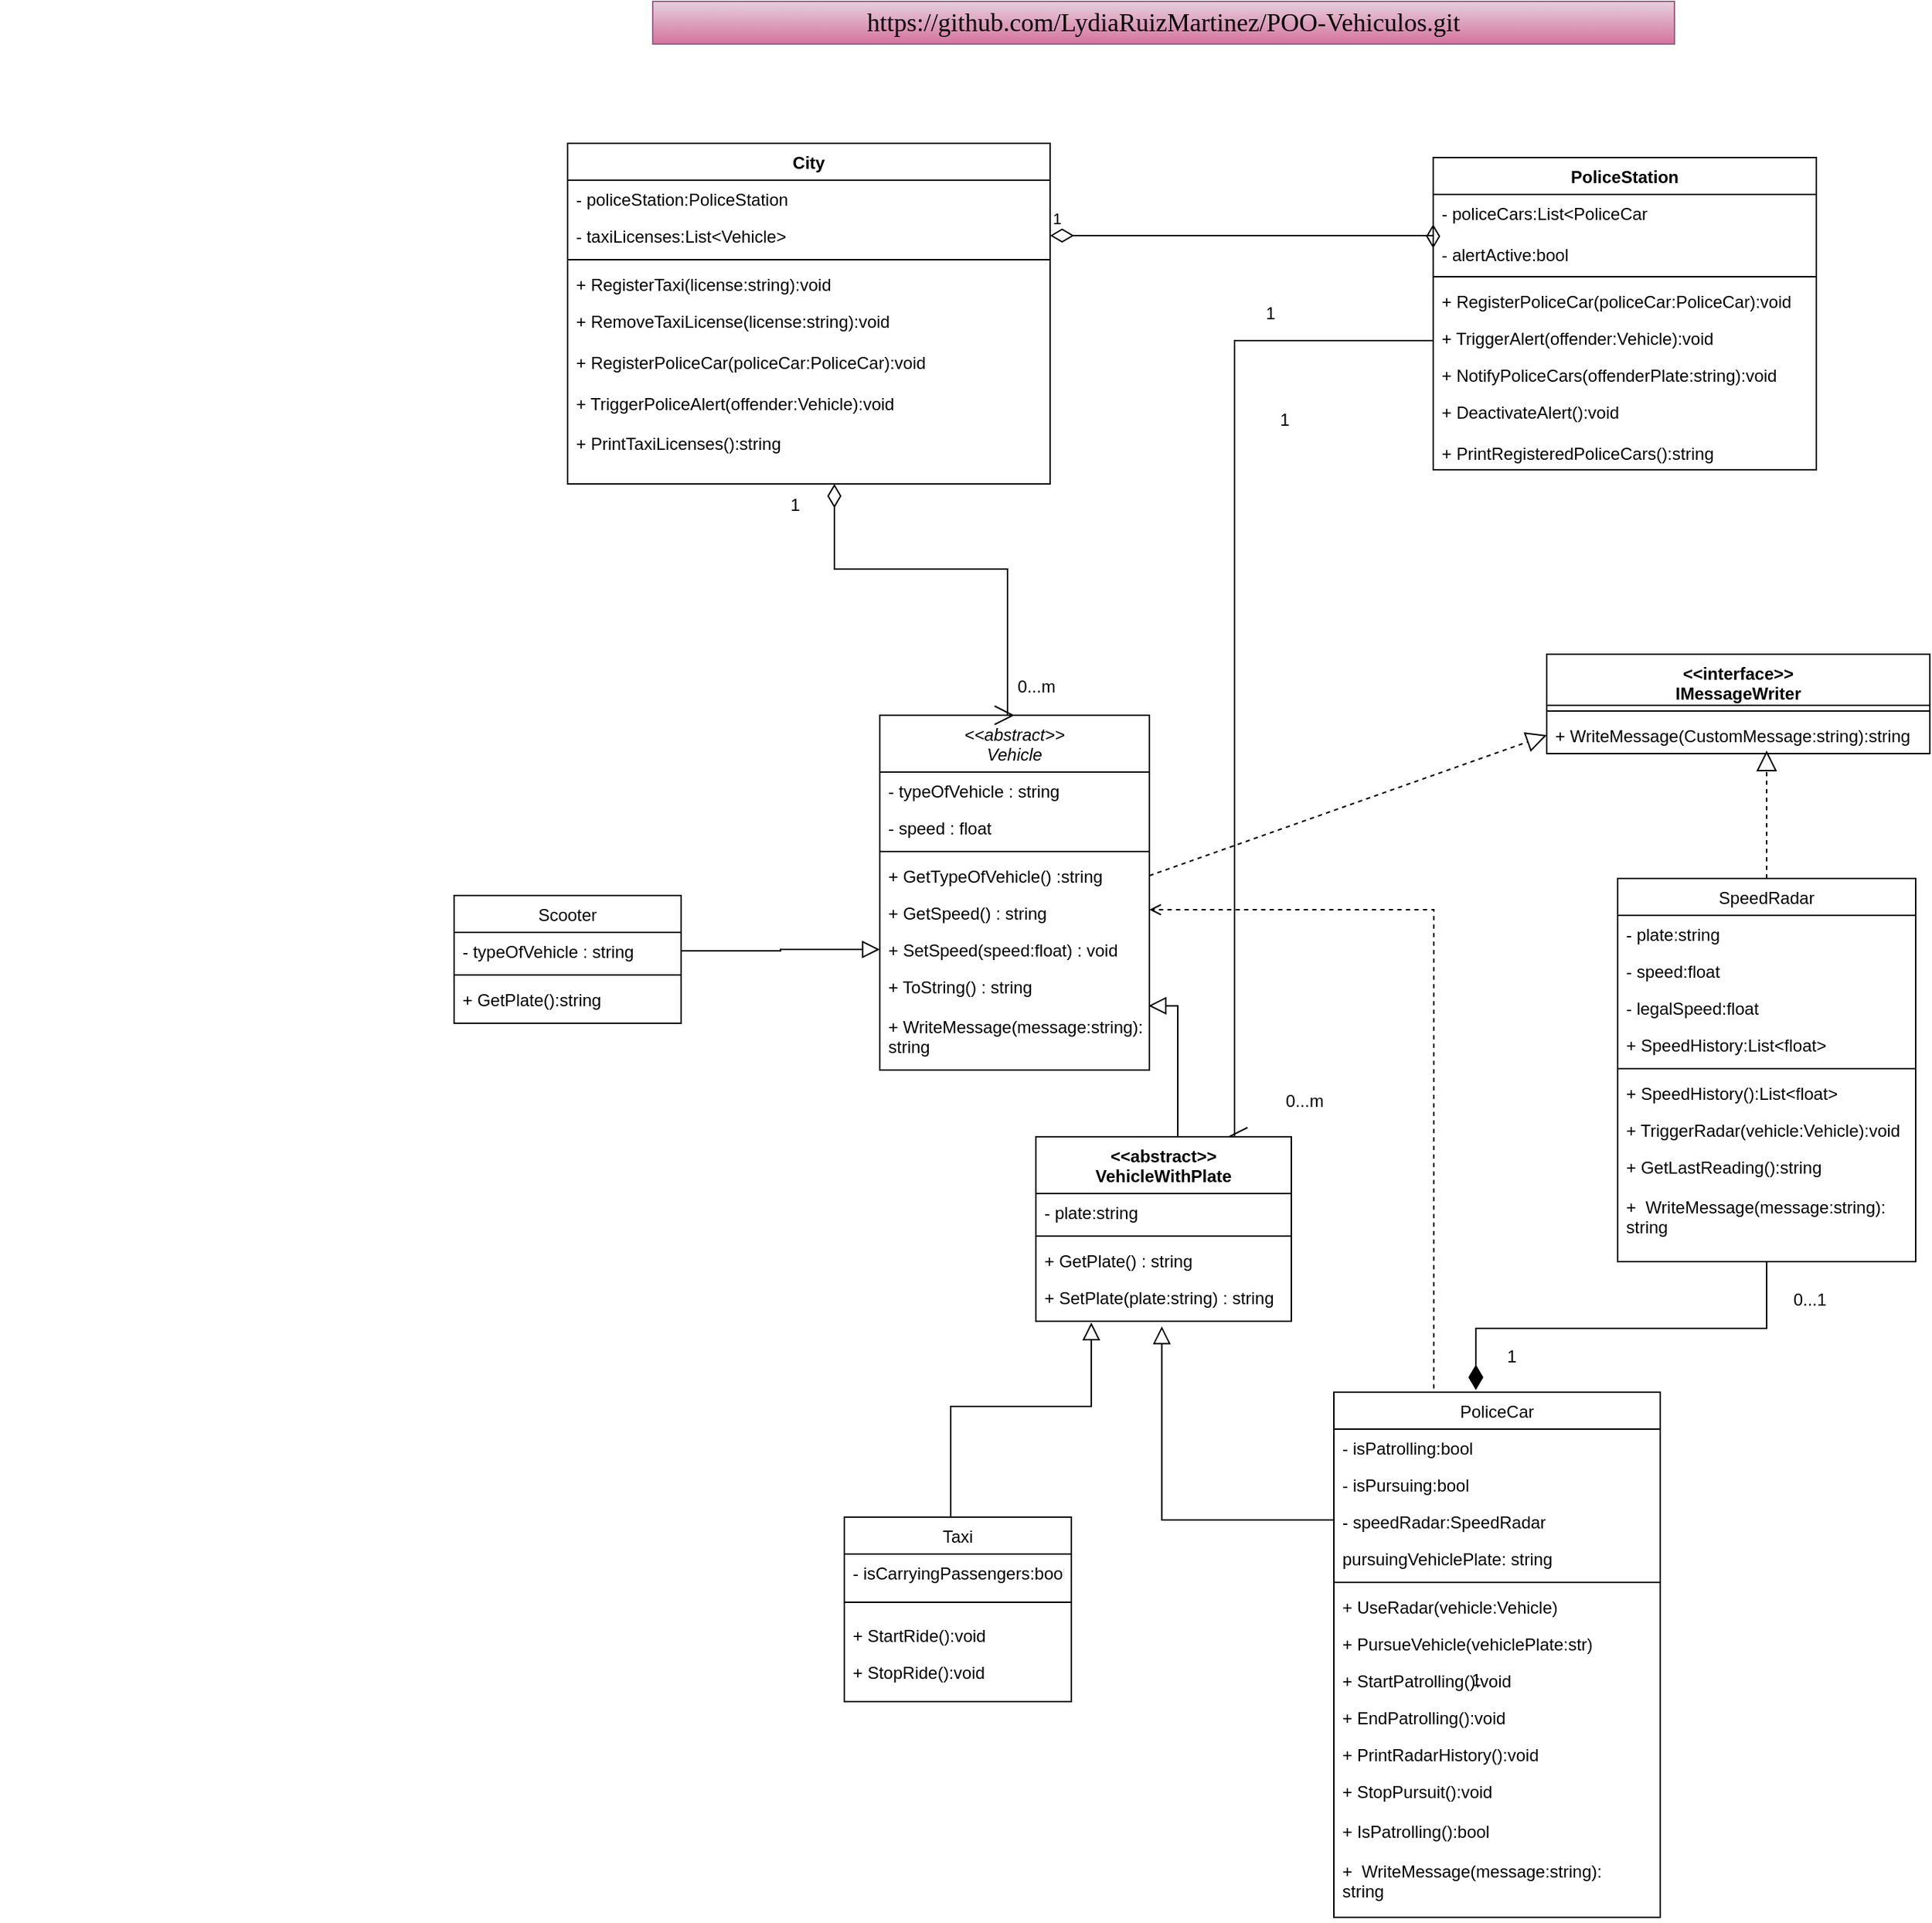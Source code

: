 <mxfile version="24.7.17">
  <diagram id="C5RBs43oDa-KdzZeNtuy" name="Page-1">
    <mxGraphModel dx="4016" dy="2760" grid="1" gridSize="10" guides="1" tooltips="1" connect="1" arrows="1" fold="1" page="1" pageScale="1" pageWidth="827" pageHeight="1169" math="0" shadow="0">
      <root>
        <mxCell id="WIyWlLk6GJQsqaUBKTNV-0" />
        <mxCell id="WIyWlLk6GJQsqaUBKTNV-1" parent="WIyWlLk6GJQsqaUBKTNV-0" />
        <mxCell id="zkfFHV4jXpPFQw0GAbJ--0" value="&lt;&lt;abstract&gt;&gt;&#xa;Vehicle" style="swimlane;fontStyle=2;align=center;verticalAlign=top;childLayout=stackLayout;horizontal=1;startSize=40;horizontalStack=0;resizeParent=1;resizeLast=0;collapsible=1;marginBottom=0;rounded=0;shadow=0;strokeWidth=1;" parent="WIyWlLk6GJQsqaUBKTNV-1" vertex="1">
          <mxGeometry x="140" y="133" width="190" height="250" as="geometry">
            <mxRectangle x="230" y="140" width="160" height="26" as="alternateBounds" />
          </mxGeometry>
        </mxCell>
        <mxCell id="zkfFHV4jXpPFQw0GAbJ--1" value="- typeOfVehicle : string" style="text;align=left;verticalAlign=top;spacingLeft=4;spacingRight=4;overflow=hidden;rotatable=0;points=[[0,0.5],[1,0.5]];portConstraint=eastwest;" parent="zkfFHV4jXpPFQw0GAbJ--0" vertex="1">
          <mxGeometry y="40" width="190" height="26" as="geometry" />
        </mxCell>
        <mxCell id="zkfFHV4jXpPFQw0GAbJ--3" value="- speed : float" style="text;align=left;verticalAlign=top;spacingLeft=4;spacingRight=4;overflow=hidden;rotatable=0;points=[[0,0.5],[1,0.5]];portConstraint=eastwest;rounded=0;shadow=0;html=0;" parent="zkfFHV4jXpPFQw0GAbJ--0" vertex="1">
          <mxGeometry y="66" width="190" height="26" as="geometry" />
        </mxCell>
        <mxCell id="zkfFHV4jXpPFQw0GAbJ--4" value="" style="line;html=1;strokeWidth=1;align=left;verticalAlign=middle;spacingTop=-1;spacingLeft=3;spacingRight=3;rotatable=0;labelPosition=right;points=[];portConstraint=eastwest;" parent="zkfFHV4jXpPFQw0GAbJ--0" vertex="1">
          <mxGeometry y="92" width="190" height="8" as="geometry" />
        </mxCell>
        <mxCell id="zkfFHV4jXpPFQw0GAbJ--5" value="+ GetTypeOfVehicle() :string" style="text;align=left;verticalAlign=top;spacingLeft=4;spacingRight=4;overflow=hidden;rotatable=0;points=[[0,0.5],[1,0.5]];portConstraint=eastwest;" parent="zkfFHV4jXpPFQw0GAbJ--0" vertex="1">
          <mxGeometry y="100" width="190" height="26" as="geometry" />
        </mxCell>
        <mxCell id="Tdw9SRZWMOGVQ2NLU8M8-1" value="+ GetSpeed() : string&#xa;" style="text;align=left;verticalAlign=top;spacingLeft=4;spacingRight=4;overflow=hidden;rotatable=0;points=[[0,0.5],[1,0.5]];portConstraint=eastwest;" parent="zkfFHV4jXpPFQw0GAbJ--0" vertex="1">
          <mxGeometry y="126" width="190" height="26" as="geometry" />
        </mxCell>
        <mxCell id="Tdw9SRZWMOGVQ2NLU8M8-18" value="+ SetSpeed(speed:float) : void" style="text;align=left;verticalAlign=top;spacingLeft=4;spacingRight=4;overflow=hidden;rotatable=0;points=[[0,0.5],[1,0.5]];portConstraint=eastwest;" parent="zkfFHV4jXpPFQw0GAbJ--0" vertex="1">
          <mxGeometry y="152" width="190" height="26" as="geometry" />
        </mxCell>
        <mxCell id="Tdw9SRZWMOGVQ2NLU8M8-2" value="+ ToString() : string&#xa;&#xa;+ WriteMessage(message:string): &#xa;string" style="text;align=left;verticalAlign=top;spacingLeft=4;spacingRight=4;overflow=hidden;rotatable=0;points=[[0,0.5],[1,0.5]];portConstraint=eastwest;" parent="zkfFHV4jXpPFQw0GAbJ--0" vertex="1">
          <mxGeometry y="178" width="190" height="72" as="geometry" />
        </mxCell>
        <mxCell id="zkfFHV4jXpPFQw0GAbJ--6" value="Taxi" style="swimlane;fontStyle=0;align=center;verticalAlign=top;childLayout=stackLayout;horizontal=1;startSize=26;horizontalStack=0;resizeParent=1;resizeLast=0;collapsible=1;marginBottom=0;rounded=0;shadow=0;strokeWidth=1;" parent="WIyWlLk6GJQsqaUBKTNV-1" vertex="1">
          <mxGeometry x="115" y="698" width="160" height="130" as="geometry">
            <mxRectangle x="130" y="380" width="160" height="26" as="alternateBounds" />
          </mxGeometry>
        </mxCell>
        <mxCell id="zkfFHV4jXpPFQw0GAbJ--7" value="- isCarryingPassengers:bool" style="text;align=left;verticalAlign=top;spacingLeft=4;spacingRight=4;overflow=hidden;rotatable=0;points=[[0,0.5],[1,0.5]];portConstraint=eastwest;" parent="zkfFHV4jXpPFQw0GAbJ--6" vertex="1">
          <mxGeometry y="26" width="160" height="24" as="geometry" />
        </mxCell>
        <mxCell id="zkfFHV4jXpPFQw0GAbJ--9" value="" style="line;html=1;strokeWidth=1;align=left;verticalAlign=middle;spacingTop=-1;spacingLeft=3;spacingRight=3;rotatable=0;labelPosition=right;points=[];portConstraint=eastwest;" parent="zkfFHV4jXpPFQw0GAbJ--6" vertex="1">
          <mxGeometry y="50" width="160" height="20" as="geometry" />
        </mxCell>
        <mxCell id="zkfFHV4jXpPFQw0GAbJ--8" value="+ StartRide():void" style="text;align=left;verticalAlign=top;spacingLeft=4;spacingRight=4;overflow=hidden;rotatable=0;points=[[0,0.5],[1,0.5]];portConstraint=eastwest;rounded=0;shadow=0;html=0;" parent="zkfFHV4jXpPFQw0GAbJ--6" vertex="1">
          <mxGeometry y="70" width="160" height="26" as="geometry" />
        </mxCell>
        <mxCell id="zkfFHV4jXpPFQw0GAbJ--11" value="+ StopRide():void" style="text;align=left;verticalAlign=top;spacingLeft=4;spacingRight=4;overflow=hidden;rotatable=0;points=[[0,0.5],[1,0.5]];portConstraint=eastwest;" parent="zkfFHV4jXpPFQw0GAbJ--6" vertex="1">
          <mxGeometry y="96" width="160" height="34" as="geometry" />
        </mxCell>
        <mxCell id="zkfFHV4jXpPFQw0GAbJ--12" value="" style="endArrow=block;endSize=10;endFill=0;shadow=0;strokeWidth=1;rounded=0;curved=0;edgeStyle=elbowEdgeStyle;elbow=vertical;entryX=0.217;entryY=1.03;entryDx=0;entryDy=0;entryPerimeter=0;" parent="WIyWlLk6GJQsqaUBKTNV-1" source="zkfFHV4jXpPFQw0GAbJ--6" target="FYR1o_9sWj_2wDH_Xqjh-13" edge="1">
          <mxGeometry width="160" relative="1" as="geometry">
            <mxPoint x="200" y="203" as="sourcePoint" />
            <mxPoint x="290" y="790" as="targetPoint" />
            <Array as="points">
              <mxPoint x="190" y="620" />
            </Array>
          </mxGeometry>
        </mxCell>
        <mxCell id="Tdw9SRZWMOGVQ2NLU8M8-36" style="edgeStyle=orthogonalEdgeStyle;rounded=0;orthogonalLoop=1;jettySize=auto;html=1;entryX=1;entryY=0.5;entryDx=0;entryDy=0;endArrow=open;endFill=0;dashed=1;exitX=0.306;exitY=0.009;exitDx=0;exitDy=0;exitPerimeter=0;" parent="WIyWlLk6GJQsqaUBKTNV-1" source="zkfFHV4jXpPFQw0GAbJ--13" edge="1">
          <mxGeometry relative="1" as="geometry">
            <Array as="points">
              <mxPoint x="530" y="270" />
            </Array>
            <mxPoint x="520" y="600" as="sourcePoint" />
            <mxPoint x="330" y="270" as="targetPoint" />
          </mxGeometry>
        </mxCell>
        <mxCell id="zkfFHV4jXpPFQw0GAbJ--13" value="PoliceCar" style="swimlane;fontStyle=0;align=center;verticalAlign=top;childLayout=stackLayout;horizontal=1;startSize=26;horizontalStack=0;resizeParent=1;resizeLast=0;collapsible=1;marginBottom=0;rounded=0;shadow=0;strokeWidth=1;" parent="WIyWlLk6GJQsqaUBKTNV-1" vertex="1">
          <mxGeometry x="460" y="610" width="230" height="370" as="geometry">
            <mxRectangle x="340" y="380" width="170" height="26" as="alternateBounds" />
          </mxGeometry>
        </mxCell>
        <mxCell id="Tdw9SRZWMOGVQ2NLU8M8-24" value="- isPatrolling:bool" style="text;align=left;verticalAlign=top;spacingLeft=4;spacingRight=4;overflow=hidden;rotatable=0;points=[[0,0.5],[1,0.5]];portConstraint=eastwest;" parent="zkfFHV4jXpPFQw0GAbJ--13" vertex="1">
          <mxGeometry y="26" width="230" height="26" as="geometry" />
        </mxCell>
        <mxCell id="zkfFHV4jXpPFQw0GAbJ--14" value="- isPursuing:bool" style="text;align=left;verticalAlign=top;spacingLeft=4;spacingRight=4;overflow=hidden;rotatable=0;points=[[0,0.5],[1,0.5]];portConstraint=eastwest;" parent="zkfFHV4jXpPFQw0GAbJ--13" vertex="1">
          <mxGeometry y="52" width="230" height="26" as="geometry" />
        </mxCell>
        <mxCell id="Tdw9SRZWMOGVQ2NLU8M8-34" value="- speedRadar:SpeedRadar" style="text;align=left;verticalAlign=top;spacingLeft=4;spacingRight=4;overflow=hidden;rotatable=0;points=[[0,0.5],[1,0.5]];portConstraint=eastwest;" parent="zkfFHV4jXpPFQw0GAbJ--13" vertex="1">
          <mxGeometry y="78" width="230" height="26" as="geometry" />
        </mxCell>
        <mxCell id="FYR1o_9sWj_2wDH_Xqjh-20" value="pursuingVehiclePlate: string&#xa;" style="text;align=left;verticalAlign=top;spacingLeft=4;spacingRight=4;overflow=hidden;rotatable=0;points=[[0,0.5],[1,0.5]];portConstraint=eastwest;" parent="zkfFHV4jXpPFQw0GAbJ--13" vertex="1">
          <mxGeometry y="104" width="230" height="26" as="geometry" />
        </mxCell>
        <mxCell id="zkfFHV4jXpPFQw0GAbJ--15" value="" style="line;html=1;strokeWidth=1;align=left;verticalAlign=middle;spacingTop=-1;spacingLeft=3;spacingRight=3;rotatable=0;labelPosition=right;points=[];portConstraint=eastwest;" parent="zkfFHV4jXpPFQw0GAbJ--13" vertex="1">
          <mxGeometry y="130" width="230" height="8" as="geometry" />
        </mxCell>
        <mxCell id="Tdw9SRZWMOGVQ2NLU8M8-12" value="+ UseRadar(vehicle:Vehicle)" style="text;align=left;verticalAlign=top;spacingLeft=4;spacingRight=4;overflow=hidden;rotatable=0;points=[[0,0.5],[1,0.5]];portConstraint=eastwest;" parent="zkfFHV4jXpPFQw0GAbJ--13" vertex="1">
          <mxGeometry y="138" width="230" height="26" as="geometry" />
        </mxCell>
        <mxCell id="Tdw9SRZWMOGVQ2NLU8M8-13" value="+ PursueVehicle(vehiclePlate:str)" style="text;align=left;verticalAlign=top;spacingLeft=4;spacingRight=4;overflow=hidden;rotatable=0;points=[[0,0.5],[1,0.5]];portConstraint=eastwest;" parent="zkfFHV4jXpPFQw0GAbJ--13" vertex="1">
          <mxGeometry y="164" width="230" height="26" as="geometry" />
        </mxCell>
        <mxCell id="Tdw9SRZWMOGVQ2NLU8M8-14" value="+ StartPatrolling():void" style="text;align=left;verticalAlign=top;spacingLeft=4;spacingRight=4;overflow=hidden;rotatable=0;points=[[0,0.5],[1,0.5]];portConstraint=eastwest;" parent="zkfFHV4jXpPFQw0GAbJ--13" vertex="1">
          <mxGeometry y="190" width="230" height="26" as="geometry" />
        </mxCell>
        <mxCell id="Tdw9SRZWMOGVQ2NLU8M8-15" value="+ EndPatrolling():void" style="text;align=left;verticalAlign=top;spacingLeft=4;spacingRight=4;overflow=hidden;rotatable=0;points=[[0,0.5],[1,0.5]];portConstraint=eastwest;" parent="zkfFHV4jXpPFQw0GAbJ--13" vertex="1">
          <mxGeometry y="216" width="230" height="26" as="geometry" />
        </mxCell>
        <mxCell id="Tdw9SRZWMOGVQ2NLU8M8-16" value="+ PrintRadarHistory():void" style="text;align=left;verticalAlign=top;spacingLeft=4;spacingRight=4;overflow=hidden;rotatable=0;points=[[0,0.5],[1,0.5]];portConstraint=eastwest;" parent="zkfFHV4jXpPFQw0GAbJ--13" vertex="1">
          <mxGeometry y="242" width="230" height="26" as="geometry" />
        </mxCell>
        <mxCell id="iNS-yqDXoTO4v2bwnHlp-34" value="+ StopPursuit():void&#xa;&#xa;+ IsPatrolling():bool&#xa;&#xa;+  WriteMessage(message:string): &#xa;string" style="text;align=left;verticalAlign=top;spacingLeft=4;spacingRight=4;overflow=hidden;rotatable=0;points=[[0,0.5],[1,0.5]];portConstraint=eastwest;" parent="zkfFHV4jXpPFQw0GAbJ--13" vertex="1">
          <mxGeometry y="268" width="230" height="102" as="geometry" />
        </mxCell>
        <mxCell id="Tdw9SRZWMOGVQ2NLU8M8-35" style="edgeStyle=orthogonalEdgeStyle;rounded=0;orthogonalLoop=1;jettySize=auto;html=1;endArrow=diamondThin;endFill=1;startSize=6;endSize=15;entryX=0.435;entryY=-0.004;entryDx=0;entryDy=0;entryPerimeter=0;" parent="WIyWlLk6GJQsqaUBKTNV-1" source="zkfFHV4jXpPFQw0GAbJ--17" target="zkfFHV4jXpPFQw0GAbJ--13" edge="1">
          <mxGeometry relative="1" as="geometry">
            <mxPoint x="560" y="600" as="targetPoint" />
            <Array as="points">
              <mxPoint x="560" y="565" />
            </Array>
          </mxGeometry>
        </mxCell>
        <mxCell id="zkfFHV4jXpPFQw0GAbJ--17" value="SpeedRadar" style="swimlane;fontStyle=0;align=center;verticalAlign=top;childLayout=stackLayout;horizontal=1;startSize=26;horizontalStack=0;resizeParent=1;resizeLast=0;collapsible=1;marginBottom=0;rounded=0;shadow=0;strokeWidth=1;" parent="WIyWlLk6GJQsqaUBKTNV-1" vertex="1">
          <mxGeometry x="660" y="248" width="210" height="270" as="geometry">
            <mxRectangle x="550" y="140" width="160" height="26" as="alternateBounds" />
          </mxGeometry>
        </mxCell>
        <mxCell id="zkfFHV4jXpPFQw0GAbJ--18" value="- plate:string" style="text;align=left;verticalAlign=top;spacingLeft=4;spacingRight=4;overflow=hidden;rotatable=0;points=[[0,0.5],[1,0.5]];portConstraint=eastwest;" parent="zkfFHV4jXpPFQw0GAbJ--17" vertex="1">
          <mxGeometry y="26" width="210" height="26" as="geometry" />
        </mxCell>
        <mxCell id="zkfFHV4jXpPFQw0GAbJ--19" value="- speed:float" style="text;align=left;verticalAlign=top;spacingLeft=4;spacingRight=4;overflow=hidden;rotatable=0;points=[[0,0.5],[1,0.5]];portConstraint=eastwest;rounded=0;shadow=0;html=0;" parent="zkfFHV4jXpPFQw0GAbJ--17" vertex="1">
          <mxGeometry y="52" width="210" height="26" as="geometry" />
        </mxCell>
        <mxCell id="zkfFHV4jXpPFQw0GAbJ--20" value="- legalSpeed:float" style="text;align=left;verticalAlign=top;spacingLeft=4;spacingRight=4;overflow=hidden;rotatable=0;points=[[0,0.5],[1,0.5]];portConstraint=eastwest;rounded=0;shadow=0;html=0;" parent="zkfFHV4jXpPFQw0GAbJ--17" vertex="1">
          <mxGeometry y="78" width="210" height="26" as="geometry" />
        </mxCell>
        <mxCell id="zkfFHV4jXpPFQw0GAbJ--21" value="+ SpeedHistory:List&lt;float&gt;" style="text;align=left;verticalAlign=top;spacingLeft=4;spacingRight=4;overflow=hidden;rotatable=0;points=[[0,0.5],[1,0.5]];portConstraint=eastwest;rounded=0;shadow=0;html=0;" parent="zkfFHV4jXpPFQw0GAbJ--17" vertex="1">
          <mxGeometry y="104" width="210" height="26" as="geometry" />
        </mxCell>
        <mxCell id="zkfFHV4jXpPFQw0GAbJ--23" value="" style="line;html=1;strokeWidth=1;align=left;verticalAlign=middle;spacingTop=-1;spacingLeft=3;spacingRight=3;rotatable=0;labelPosition=right;points=[];portConstraint=eastwest;" parent="zkfFHV4jXpPFQw0GAbJ--17" vertex="1">
          <mxGeometry y="130" width="210" height="8" as="geometry" />
        </mxCell>
        <mxCell id="zkfFHV4jXpPFQw0GAbJ--22" value="+ SpeedHistory():List&lt;float&gt;" style="text;align=left;verticalAlign=top;spacingLeft=4;spacingRight=4;overflow=hidden;rotatable=0;points=[[0,0.5],[1,0.5]];portConstraint=eastwest;rounded=0;shadow=0;html=0;" parent="zkfFHV4jXpPFQw0GAbJ--17" vertex="1">
          <mxGeometry y="138" width="210" height="26" as="geometry" />
        </mxCell>
        <mxCell id="zkfFHV4jXpPFQw0GAbJ--25" value="+ TriggerRadar(vehicle:Vehicle):void" style="text;align=left;verticalAlign=top;spacingLeft=4;spacingRight=4;overflow=hidden;rotatable=0;points=[[0,0.5],[1,0.5]];portConstraint=eastwest;" parent="zkfFHV4jXpPFQw0GAbJ--17" vertex="1">
          <mxGeometry y="164" width="210" height="26" as="geometry" />
        </mxCell>
        <mxCell id="Tdw9SRZWMOGVQ2NLU8M8-19" value="+ GetLastReading():string&#xa;&#xa;+  WriteMessage(message:string): &#xa;string&#xa;" style="text;align=left;verticalAlign=top;spacingLeft=4;spacingRight=4;overflow=hidden;rotatable=0;points=[[0,0.5],[1,0.5]];portConstraint=eastwest;" parent="zkfFHV4jXpPFQw0GAbJ--17" vertex="1">
          <mxGeometry y="190" width="210" height="80" as="geometry" />
        </mxCell>
        <mxCell id="Tdw9SRZWMOGVQ2NLU8M8-5" value="&amp;lt;&amp;lt;interface&amp;gt;&amp;gt;&lt;div&gt;IMessageWriter&lt;/div&gt;" style="swimlane;fontStyle=1;align=center;verticalAlign=top;childLayout=stackLayout;horizontal=1;startSize=36;horizontalStack=0;resizeParent=1;resizeParentMax=0;resizeLast=0;collapsible=1;marginBottom=0;whiteSpace=wrap;html=1;" parent="WIyWlLk6GJQsqaUBKTNV-1" vertex="1">
          <mxGeometry x="610" y="90" width="270" height="70" as="geometry" />
        </mxCell>
        <mxCell id="Tdw9SRZWMOGVQ2NLU8M8-7" value="" style="line;strokeWidth=1;fillColor=none;align=left;verticalAlign=middle;spacingTop=-1;spacingLeft=3;spacingRight=3;rotatable=0;labelPosition=right;points=[];portConstraint=eastwest;strokeColor=inherit;" parent="Tdw9SRZWMOGVQ2NLU8M8-5" vertex="1">
          <mxGeometry y="36" width="270" height="8" as="geometry" />
        </mxCell>
        <mxCell id="Tdw9SRZWMOGVQ2NLU8M8-8" value="+ WriteMessage(CustomMessage:string):string" style="text;strokeColor=none;fillColor=none;align=left;verticalAlign=top;spacingLeft=4;spacingRight=4;overflow=hidden;rotatable=0;points=[[0,0.5],[1,0.5]];portConstraint=eastwest;whiteSpace=wrap;html=1;" parent="Tdw9SRZWMOGVQ2NLU8M8-5" vertex="1">
          <mxGeometry y="44" width="270" height="26" as="geometry" />
        </mxCell>
        <mxCell id="Tdw9SRZWMOGVQ2NLU8M8-20" value="PoliceStation" style="swimlane;fontStyle=1;align=center;verticalAlign=top;childLayout=stackLayout;horizontal=1;startSize=26;horizontalStack=0;resizeParent=1;resizeParentMax=0;resizeLast=0;collapsible=1;marginBottom=0;whiteSpace=wrap;html=1;" parent="WIyWlLk6GJQsqaUBKTNV-1" vertex="1">
          <mxGeometry x="530" y="-260" width="270" height="220" as="geometry" />
        </mxCell>
        <mxCell id="Tdw9SRZWMOGVQ2NLU8M8-21" value="- policeCars:List&amp;lt;PoliceCar&lt;div&gt;&lt;br&gt;&lt;/div&gt;&lt;div&gt;- alertActive:bool&lt;/div&gt;" style="text;strokeColor=none;fillColor=none;align=left;verticalAlign=top;spacingLeft=4;spacingRight=4;overflow=hidden;rotatable=0;points=[[0,0.5],[1,0.5]];portConstraint=eastwest;whiteSpace=wrap;html=1;" parent="Tdw9SRZWMOGVQ2NLU8M8-20" vertex="1">
          <mxGeometry y="26" width="270" height="54" as="geometry" />
        </mxCell>
        <mxCell id="Tdw9SRZWMOGVQ2NLU8M8-22" value="" style="line;strokeWidth=1;fillColor=none;align=left;verticalAlign=middle;spacingTop=-1;spacingLeft=3;spacingRight=3;rotatable=0;labelPosition=right;points=[];portConstraint=eastwest;strokeColor=inherit;" parent="Tdw9SRZWMOGVQ2NLU8M8-20" vertex="1">
          <mxGeometry y="80" width="270" height="8" as="geometry" />
        </mxCell>
        <mxCell id="iNS-yqDXoTO4v2bwnHlp-31" value="+ RegisterPoliceCar(policeCar:PoliceCar):void" style="text;align=left;verticalAlign=top;spacingLeft=4;spacingRight=4;overflow=hidden;rotatable=0;points=[[0,0.5],[1,0.5]];portConstraint=eastwest;" parent="Tdw9SRZWMOGVQ2NLU8M8-20" vertex="1">
          <mxGeometry y="88" width="270" height="26" as="geometry" />
        </mxCell>
        <mxCell id="iNS-yqDXoTO4v2bwnHlp-32" value="+ TriggerAlert(offender:Vehicle):void" style="text;align=left;verticalAlign=top;spacingLeft=4;spacingRight=4;overflow=hidden;rotatable=0;points=[[0,0.5],[1,0.5]];portConstraint=eastwest;" parent="Tdw9SRZWMOGVQ2NLU8M8-20" vertex="1">
          <mxGeometry y="114" width="270" height="26" as="geometry" />
        </mxCell>
        <mxCell id="HIWES7zEq5GttDM-q2rz-0" value="+ NotifyPoliceCars(offenderPlate:string):void" style="text;strokeColor=none;fillColor=none;align=left;verticalAlign=top;spacingLeft=4;spacingRight=4;overflow=hidden;rotatable=0;points=[[0,0.5],[1,0.5]];portConstraint=eastwest;whiteSpace=wrap;html=1;" parent="Tdw9SRZWMOGVQ2NLU8M8-20" vertex="1">
          <mxGeometry y="140" width="270" height="26" as="geometry" />
        </mxCell>
        <mxCell id="HIWES7zEq5GttDM-q2rz-3" value="+ DeactivateAlert():void&lt;div&gt;&lt;br&gt;&lt;/div&gt;&lt;div&gt;+ PrintRegisteredPoliceCars():string&lt;br&gt;&lt;/div&gt;" style="text;strokeColor=none;fillColor=none;align=left;verticalAlign=top;spacingLeft=4;spacingRight=4;overflow=hidden;rotatable=0;points=[[0,0.5],[1,0.5]];portConstraint=eastwest;whiteSpace=wrap;html=1;" parent="Tdw9SRZWMOGVQ2NLU8M8-20" vertex="1">
          <mxGeometry y="166" width="270" height="54" as="geometry" />
        </mxCell>
        <mxCell id="iNS-yqDXoTO4v2bwnHlp-13" style="edgeStyle=orthogonalEdgeStyle;rounded=0;orthogonalLoop=1;jettySize=auto;html=1;endArrow=open;endFill=0;endSize=12;startSize=14;startArrow=diamondThin;startFill=0;entryX=0.5;entryY=0;entryDx=0;entryDy=0;" parent="WIyWlLk6GJQsqaUBKTNV-1" source="Tdw9SRZWMOGVQ2NLU8M8-25" target="zkfFHV4jXpPFQw0GAbJ--0" edge="1">
          <mxGeometry relative="1" as="geometry">
            <mxPoint x="230" y="130" as="targetPoint" />
            <Array as="points">
              <mxPoint x="108" y="30" />
              <mxPoint x="230" y="30" />
            </Array>
          </mxGeometry>
        </mxCell>
        <mxCell id="Tdw9SRZWMOGVQ2NLU8M8-25" value="City" style="swimlane;fontStyle=1;align=center;verticalAlign=top;childLayout=stackLayout;horizontal=1;startSize=26;horizontalStack=0;resizeParent=1;resizeParentMax=0;resizeLast=0;collapsible=1;marginBottom=0;whiteSpace=wrap;html=1;" parent="WIyWlLk6GJQsqaUBKTNV-1" vertex="1">
          <mxGeometry x="-80" y="-270" width="340" height="240" as="geometry" />
        </mxCell>
        <mxCell id="Tdw9SRZWMOGVQ2NLU8M8-26" value="- policeStation:PoliceStation" style="text;strokeColor=none;fillColor=none;align=left;verticalAlign=top;spacingLeft=4;spacingRight=4;overflow=hidden;rotatable=0;points=[[0,0.5],[1,0.5]];portConstraint=eastwest;whiteSpace=wrap;html=1;" parent="Tdw9SRZWMOGVQ2NLU8M8-25" vertex="1">
          <mxGeometry y="26" width="340" height="26" as="geometry" />
        </mxCell>
        <mxCell id="Tdw9SRZWMOGVQ2NLU8M8-29" value="- taxiLicenses:List&amp;lt;Vehicle&amp;gt;" style="text;strokeColor=none;fillColor=none;align=left;verticalAlign=top;spacingLeft=4;spacingRight=4;overflow=hidden;rotatable=0;points=[[0,0.5],[1,0.5]];portConstraint=eastwest;whiteSpace=wrap;html=1;" parent="Tdw9SRZWMOGVQ2NLU8M8-25" vertex="1">
          <mxGeometry y="52" width="340" height="26" as="geometry" />
        </mxCell>
        <mxCell id="Tdw9SRZWMOGVQ2NLU8M8-27" value="" style="line;strokeWidth=1;fillColor=none;align=left;verticalAlign=middle;spacingTop=-1;spacingLeft=3;spacingRight=3;rotatable=0;labelPosition=right;points=[];portConstraint=eastwest;strokeColor=inherit;" parent="Tdw9SRZWMOGVQ2NLU8M8-25" vertex="1">
          <mxGeometry y="78" width="340" height="8" as="geometry" />
        </mxCell>
        <mxCell id="HIWES7zEq5GttDM-q2rz-1" value="+ RegisterTaxi(license:string):void" style="text;strokeColor=none;fillColor=none;align=left;verticalAlign=top;spacingLeft=4;spacingRight=4;overflow=hidden;rotatable=0;points=[[0,0.5],[1,0.5]];portConstraint=eastwest;whiteSpace=wrap;html=1;" parent="Tdw9SRZWMOGVQ2NLU8M8-25" vertex="1">
          <mxGeometry y="86" width="340" height="26" as="geometry" />
        </mxCell>
        <mxCell id="HIWES7zEq5GttDM-q2rz-2" value="+ RemoveTaxiLicense(license:string):void&lt;div&gt;&lt;br&gt;&lt;div&gt;+ RegisterPoliceCar(policeCar:PoliceCar):void&lt;br&gt;&lt;/div&gt;&lt;/div&gt;&lt;div&gt;&lt;br&gt;&lt;/div&gt;&lt;div&gt;+ TriggerPoliceAlert(offender:Vehicle):void&lt;br&gt;&lt;/div&gt;&lt;div&gt;&lt;br&gt;&lt;/div&gt;&lt;div&gt;+ PrintTaxiLicenses():string&lt;br&gt;&lt;/div&gt;" style="text;strokeColor=none;fillColor=none;align=left;verticalAlign=top;spacingLeft=4;spacingRight=4;overflow=hidden;rotatable=0;points=[[0,0.5],[1,0.5]];portConstraint=eastwest;whiteSpace=wrap;html=1;" parent="Tdw9SRZWMOGVQ2NLU8M8-25" vertex="1">
          <mxGeometry y="112" width="340" height="128" as="geometry" />
        </mxCell>
        <mxCell id="Tdw9SRZWMOGVQ2NLU8M8-40" value="" style="endArrow=block;dashed=1;endFill=0;endSize=12;html=1;rounded=0;exitX=1;exitY=0.5;exitDx=0;exitDy=0;entryX=0;entryY=0.5;entryDx=0;entryDy=0;" parent="WIyWlLk6GJQsqaUBKTNV-1" source="zkfFHV4jXpPFQw0GAbJ--5" target="Tdw9SRZWMOGVQ2NLU8M8-8" edge="1">
          <mxGeometry width="160" relative="1" as="geometry">
            <mxPoint x="560" y="350" as="sourcePoint" />
            <mxPoint x="720" y="350" as="targetPoint" />
            <Array as="points" />
          </mxGeometry>
        </mxCell>
        <mxCell id="Tdw9SRZWMOGVQ2NLU8M8-41" value="" style="endArrow=block;dashed=1;endFill=0;endSize=12;html=1;rounded=0;exitX=0.5;exitY=0;exitDx=0;exitDy=0;entryX=0.574;entryY=0.918;entryDx=0;entryDy=0;entryPerimeter=0;" parent="WIyWlLk6GJQsqaUBKTNV-1" source="zkfFHV4jXpPFQw0GAbJ--17" target="Tdw9SRZWMOGVQ2NLU8M8-8" edge="1">
          <mxGeometry width="160" relative="1" as="geometry">
            <mxPoint x="560" y="350" as="sourcePoint" />
            <mxPoint x="760" y="147" as="targetPoint" />
          </mxGeometry>
        </mxCell>
        <mxCell id="Tdw9SRZWMOGVQ2NLU8M8-42" value="1" style="endArrow=none;html=1;endSize=12;startArrow=diamondThin;startSize=14;startFill=0;edgeStyle=orthogonalEdgeStyle;align=left;verticalAlign=bottom;rounded=0;exitX=1;exitY=0.5;exitDx=0;exitDy=0;endFill=0;" parent="WIyWlLk6GJQsqaUBKTNV-1" source="Tdw9SRZWMOGVQ2NLU8M8-29" edge="1">
          <mxGeometry x="-1" y="3" relative="1" as="geometry">
            <mxPoint x="390" y="210" as="sourcePoint" />
            <mxPoint x="530" y="-205" as="targetPoint" />
          </mxGeometry>
        </mxCell>
        <mxCell id="FYR1o_9sWj_2wDH_Xqjh-1" value="" style="endArrow=open;html=1;endSize=12;startArrow=diamondThin;startSize=14;startFill=0;edgeStyle=orthogonalEdgeStyle;align=left;verticalAlign=bottom;rounded=0;entryX=0.75;entryY=0;entryDx=0;entryDy=0;exitX=0;exitY=0.5;exitDx=0;exitDy=0;" parent="WIyWlLk6GJQsqaUBKTNV-1" target="FYR1o_9sWj_2wDH_Xqjh-2" edge="1">
          <mxGeometry x="-1" y="3" relative="1" as="geometry">
            <mxPoint x="529.96" y="-213" as="sourcePoint" />
            <mxPoint x="429.96" y="350" as="targetPoint" />
            <Array as="points">
              <mxPoint x="530" y="-131" />
              <mxPoint x="390" y="-131" />
              <mxPoint x="390" y="430" />
            </Array>
          </mxGeometry>
        </mxCell>
        <mxCell id="FYR1o_9sWj_2wDH_Xqjh-11" style="edgeStyle=orthogonalEdgeStyle;rounded=0;orthogonalLoop=1;jettySize=auto;html=1;endArrow=block;endFill=0;strokeWidth=1;endSize=10;entryX=0.997;entryY=0.371;entryDx=0;entryDy=0;entryPerimeter=0;" parent="WIyWlLk6GJQsqaUBKTNV-1" source="FYR1o_9sWj_2wDH_Xqjh-2" target="Tdw9SRZWMOGVQ2NLU8M8-2" edge="1">
          <mxGeometry relative="1" as="geometry">
            <mxPoint x="300" y="324" as="targetPoint" />
            <Array as="points">
              <mxPoint x="350" y="338" />
            </Array>
          </mxGeometry>
        </mxCell>
        <mxCell id="FYR1o_9sWj_2wDH_Xqjh-2" value="&amp;lt;&amp;lt;abstract&amp;gt;&amp;gt;&lt;div&gt;VehicleWithPlate&lt;/div&gt;" style="swimlane;fontStyle=1;align=center;verticalAlign=top;childLayout=stackLayout;horizontal=1;startSize=40;horizontalStack=0;resizeParent=1;resizeParentMax=0;resizeLast=0;collapsible=1;marginBottom=0;whiteSpace=wrap;html=1;" parent="WIyWlLk6GJQsqaUBKTNV-1" vertex="1">
          <mxGeometry x="250" y="430" width="180" height="130" as="geometry" />
        </mxCell>
        <mxCell id="FYR1o_9sWj_2wDH_Xqjh-3" value="- plate:string" style="text;strokeColor=none;fillColor=none;align=left;verticalAlign=top;spacingLeft=4;spacingRight=4;overflow=hidden;rotatable=0;points=[[0,0.5],[1,0.5]];portConstraint=eastwest;whiteSpace=wrap;html=1;" parent="FYR1o_9sWj_2wDH_Xqjh-2" vertex="1">
          <mxGeometry y="40" width="180" height="26" as="geometry" />
        </mxCell>
        <mxCell id="FYR1o_9sWj_2wDH_Xqjh-4" value="" style="line;strokeWidth=1;fillColor=none;align=left;verticalAlign=middle;spacingTop=-1;spacingLeft=3;spacingRight=3;rotatable=0;labelPosition=right;points=[];portConstraint=eastwest;strokeColor=inherit;" parent="FYR1o_9sWj_2wDH_Xqjh-2" vertex="1">
          <mxGeometry y="66" width="180" height="8" as="geometry" />
        </mxCell>
        <mxCell id="Tdw9SRZWMOGVQ2NLU8M8-0" value="+ GetPlate() : string" style="text;align=left;verticalAlign=top;spacingLeft=4;spacingRight=4;overflow=hidden;rotatable=0;points=[[0,0.5],[1,0.5]];portConstraint=eastwest;" parent="FYR1o_9sWj_2wDH_Xqjh-2" vertex="1">
          <mxGeometry y="74" width="180" height="26" as="geometry" />
        </mxCell>
        <mxCell id="FYR1o_9sWj_2wDH_Xqjh-13" value="+ SetPlate(plate:string) : string" style="text;align=left;verticalAlign=top;spacingLeft=4;spacingRight=4;overflow=hidden;rotatable=0;points=[[0,0.5],[1,0.5]];portConstraint=eastwest;" parent="FYR1o_9sWj_2wDH_Xqjh-2" vertex="1">
          <mxGeometry y="100" width="180" height="30" as="geometry" />
        </mxCell>
        <mxCell id="FYR1o_9sWj_2wDH_Xqjh-18" style="edgeStyle=orthogonalEdgeStyle;rounded=0;orthogonalLoop=1;jettySize=auto;html=1;entryX=0;entryY=0.5;entryDx=0;entryDy=0;endArrow=block;endFill=0;endSize=10;exitX=1;exitY=0.5;exitDx=0;exitDy=0;" parent="WIyWlLk6GJQsqaUBKTNV-1" target="Tdw9SRZWMOGVQ2NLU8M8-18" edge="1" source="YIaYxz9BobofacaA9AY7-10">
          <mxGeometry relative="1" as="geometry">
            <mxPoint x="30" y="450" as="sourcePoint" />
          </mxGeometry>
        </mxCell>
        <mxCell id="iNS-yqDXoTO4v2bwnHlp-21" value="1" style="text;html=1;align=center;verticalAlign=middle;resizable=0;points=[];autosize=1;strokeColor=none;fillColor=none;" parent="WIyWlLk6GJQsqaUBKTNV-1" vertex="1">
          <mxGeometry x="65" y="-30" width="30" height="30" as="geometry" />
        </mxCell>
        <mxCell id="iNS-yqDXoTO4v2bwnHlp-22" value="0...m" style="text;html=1;align=center;verticalAlign=middle;resizable=0;points=[];autosize=1;strokeColor=none;fillColor=none;" parent="WIyWlLk6GJQsqaUBKTNV-1" vertex="1">
          <mxGeometry x="225" y="98" width="50" height="30" as="geometry" />
        </mxCell>
        <mxCell id="iNS-yqDXoTO4v2bwnHlp-27" value="1" style="text;html=1;align=center;verticalAlign=middle;resizable=0;points=[];autosize=1;strokeColor=none;fillColor=none;" parent="WIyWlLk6GJQsqaUBKTNV-1" vertex="1">
          <mxGeometry x="545" y="798" width="30" height="30" as="geometry" />
        </mxCell>
        <mxCell id="iNS-yqDXoTO4v2bwnHlp-29" value="1" style="text;html=1;align=center;verticalAlign=middle;resizable=0;points=[];autosize=1;strokeColor=none;fillColor=none;" parent="WIyWlLk6GJQsqaUBKTNV-1" vertex="1">
          <mxGeometry x="400" y="-165" width="30" height="30" as="geometry" />
        </mxCell>
        <mxCell id="HIWES7zEq5GttDM-q2rz-4" value="0...m" style="text;html=1;align=center;verticalAlign=middle;resizable=0;points=[];autosize=1;strokeColor=none;fillColor=none;" parent="WIyWlLk6GJQsqaUBKTNV-1" vertex="1">
          <mxGeometry x="414" y="390" width="50" height="30" as="geometry" />
        </mxCell>
        <mxCell id="YIaYxz9BobofacaA9AY7-9" value="Scooter" style="swimlane;fontStyle=0;align=center;verticalAlign=top;childLayout=stackLayout;horizontal=1;startSize=26;horizontalStack=0;resizeParent=1;resizeLast=0;collapsible=1;marginBottom=0;rounded=0;shadow=0;strokeWidth=1;" vertex="1" parent="WIyWlLk6GJQsqaUBKTNV-1">
          <mxGeometry x="-160" y="260" width="160" height="90" as="geometry">
            <mxRectangle x="130" y="380" width="160" height="26" as="alternateBounds" />
          </mxGeometry>
        </mxCell>
        <mxCell id="YIaYxz9BobofacaA9AY7-10" value="- typeOfVehicle : string" style="text;align=left;verticalAlign=top;spacingLeft=4;spacingRight=4;overflow=hidden;rotatable=0;points=[[0,0.5],[1,0.5]];portConstraint=eastwest;" vertex="1" parent="YIaYxz9BobofacaA9AY7-9">
          <mxGeometry y="26" width="160" height="26" as="geometry" />
        </mxCell>
        <mxCell id="YIaYxz9BobofacaA9AY7-11" value="" style="line;html=1;strokeWidth=1;align=left;verticalAlign=middle;spacingTop=-1;spacingLeft=3;spacingRight=3;rotatable=0;labelPosition=right;points=[];portConstraint=eastwest;" vertex="1" parent="YIaYxz9BobofacaA9AY7-9">
          <mxGeometry y="52" width="160" height="8" as="geometry" />
        </mxCell>
        <mxCell id="YIaYxz9BobofacaA9AY7-12" value="+ GetPlate():string" style="text;align=left;verticalAlign=top;spacingLeft=4;spacingRight=4;overflow=hidden;rotatable=0;points=[[0,0.5],[1,0.5]];portConstraint=eastwest;rounded=0;shadow=0;html=0;" vertex="1" parent="YIaYxz9BobofacaA9AY7-9">
          <mxGeometry y="60" width="160" height="26" as="geometry" />
        </mxCell>
        <mxCell id="zkfFHV4jXpPFQw0GAbJ--16" value="" style="endArrow=block;endSize=10;endFill=0;shadow=0;strokeWidth=1;rounded=0;curved=0;edgeStyle=elbowEdgeStyle;elbow=vertical;entryX=0.493;entryY=1.119;entryDx=0;entryDy=0;entryPerimeter=0;exitX=0;exitY=0.5;exitDx=0;exitDy=0;" parent="WIyWlLk6GJQsqaUBKTNV-1" source="Tdw9SRZWMOGVQ2NLU8M8-13" target="FYR1o_9sWj_2wDH_Xqjh-13" edge="1">
          <mxGeometry width="160" relative="1" as="geometry">
            <mxPoint x="320" y="840" as="sourcePoint" />
            <mxPoint x="340" y="590" as="targetPoint" />
            <Array as="points">
              <mxPoint x="400" y="700" />
            </Array>
          </mxGeometry>
        </mxCell>
        <mxCell id="YIaYxz9BobofacaA9AY7-14" value="1" style="text;html=1;align=center;verticalAlign=middle;resizable=0;points=[];autosize=1;strokeColor=none;fillColor=none;" vertex="1" parent="WIyWlLk6GJQsqaUBKTNV-1">
          <mxGeometry x="410" y="-90" width="30" height="30" as="geometry" />
        </mxCell>
        <mxCell id="YIaYxz9BobofacaA9AY7-15" value="1" style="text;html=1;align=center;verticalAlign=middle;resizable=0;points=[];autosize=1;strokeColor=none;fillColor=none;" vertex="1" parent="WIyWlLk6GJQsqaUBKTNV-1">
          <mxGeometry x="570" y="570" width="30" height="30" as="geometry" />
        </mxCell>
        <mxCell id="YIaYxz9BobofacaA9AY7-16" value="0...1" style="text;html=1;align=center;verticalAlign=middle;resizable=0;points=[];autosize=1;strokeColor=none;fillColor=none;" vertex="1" parent="WIyWlLk6GJQsqaUBKTNV-1">
          <mxGeometry x="770" y="530" width="50" height="30" as="geometry" />
        </mxCell>
        <mxCell id="YIaYxz9BobofacaA9AY7-17" value="&lt;span style=&quot;color: rgba(0, 0, 0, 0); font-family: monospace; font-size: 0px; text-align: start;&quot;&gt;%3CmxGraphModel%3E%3Croot%3E%3CmxCell%20id%3D%220%22%2F%3E%3CmxCell%20id%3D%221%22%20parent%3D%220%22%2F%3E%3CmxCell%20id%3D%222%22%20value%3D%221%22%20style%3D%22text%3Bhtml%3D1%3Balign%3Dcenter%3BverticalAlign%3Dmiddle%3Bresizable%3D0%3Bpoints%3D%5B%5D%3Bautosize%3D1%3BstrokeColor%3Dnone%3BfillColor%3Dnone%3B%22%20vertex%3D%221%22%20parent%3D%221%22%3E%3CmxGeometry%20x%3D%22400%22%20y%3D%22-165%22%20width%3D%2230%22%20height%3D%2230%22%20as%3D%22geometry%22%2F%3E%3C%2FmxCell%3E%3C%2Froot%3E%3C%2FmxGraphModel%3E&lt;/span&gt;" style="text;html=1;align=center;verticalAlign=middle;resizable=0;points=[];autosize=1;strokeColor=none;fillColor=none;" vertex="1" parent="WIyWlLk6GJQsqaUBKTNV-1">
          <mxGeometry x="-480" y="60" width="20" height="30" as="geometry" />
        </mxCell>
        <mxCell id="YIaYxz9BobofacaA9AY7-21" value="&lt;font style=&quot;font-size: 18px;&quot; face=&quot;Times New Roman&quot;&gt;https://github.com/LydiaRuizMartinez/POO-Vehiculos.git&lt;/font&gt;" style="text;html=1;align=center;verticalAlign=middle;whiteSpace=wrap;rounded=0;fillColor=#e6d0de;gradientColor=#d5739d;strokeColor=#996185;" vertex="1" parent="WIyWlLk6GJQsqaUBKTNV-1">
          <mxGeometry x="-20" y="-370" width="720" height="30" as="geometry" />
        </mxCell>
      </root>
    </mxGraphModel>
  </diagram>
</mxfile>
